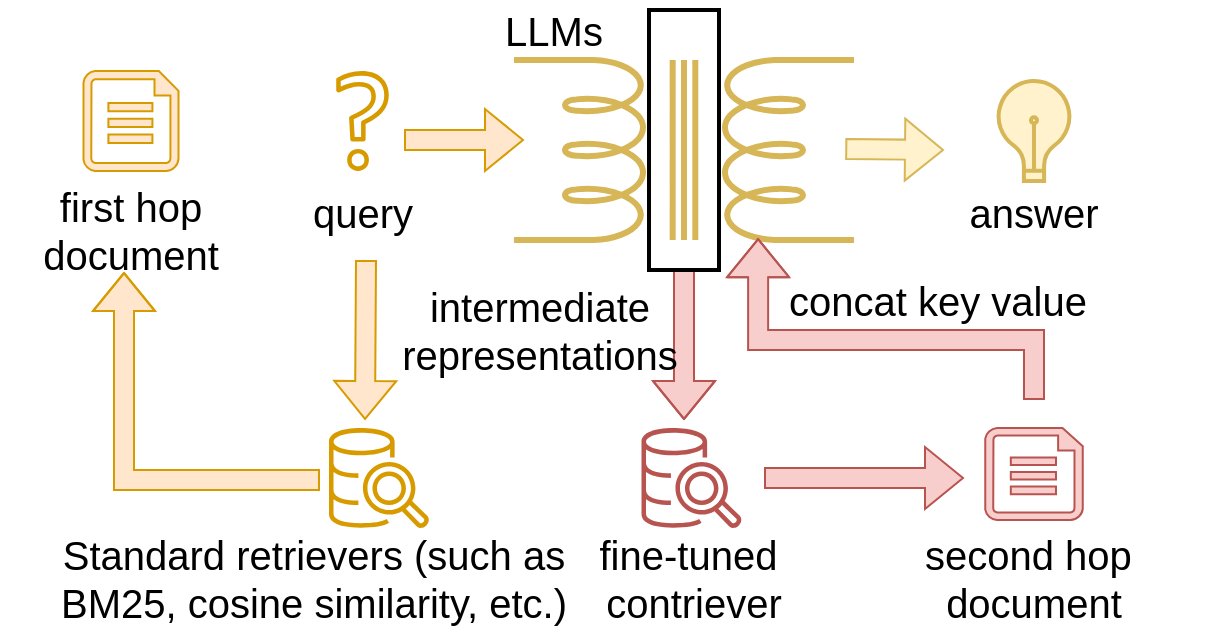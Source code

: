 <mxfile version="25.0.3">
  <diagram name="第 1 页" id="8JB1TgKFOo70qStH_vRq">
    <mxGraphModel dx="796" dy="1319" grid="1" gridSize="10" guides="1" tooltips="1" connect="1" arrows="1" fold="1" page="1" pageScale="1" pageWidth="1169" pageHeight="827" math="0" shadow="0">
      <root>
        <mxCell id="0" />
        <mxCell id="1" parent="0" />
        <mxCell id="xsvIwzY6GRpyjDurPTpW-38" style="edgeStyle=orthogonalEdgeStyle;rounded=0;orthogonalLoop=1;jettySize=auto;html=1;exitX=0.5;exitY=1;exitDx=0;exitDy=0;shape=flexArrow;fillColor=#f8cecc;strokeColor=#b85450;" edge="1" parent="1" source="xsvIwzY6GRpyjDurPTpW-43">
          <mxGeometry relative="1" as="geometry">
            <mxPoint x="450" y="300" as="targetPoint" />
          </mxGeometry>
        </mxCell>
        <mxCell id="xsvIwzY6GRpyjDurPTpW-10" value="" style="pointerEvents=1;verticalLabelPosition=bottom;shadow=0;dashed=0;align=center;html=1;verticalAlign=top;shape=mxgraph.electrical.inductors.transformer_2;strokeWidth=3;direction=south;fillColor=#fff2cc;strokeColor=#d6b656;" vertex="1" parent="1">
          <mxGeometry x="365" y="120" width="170" height="90" as="geometry" />
        </mxCell>
        <mxCell id="xsvIwzY6GRpyjDurPTpW-36" style="edgeStyle=orthogonalEdgeStyle;rounded=0;orthogonalLoop=1;jettySize=auto;html=1;shape=flexArrow;fillColor=#ffe6cc;strokeColor=#d79b00;" edge="1" parent="1">
          <mxGeometry relative="1" as="geometry">
            <mxPoint x="170" y="226" as="targetPoint" />
            <mxPoint x="268" y="330" as="sourcePoint" />
            <Array as="points">
              <mxPoint x="187" y="330" />
              <mxPoint x="160" y="330" />
            </Array>
          </mxGeometry>
        </mxCell>
        <mxCell id="xsvIwzY6GRpyjDurPTpW-15" value="Standard retrievers (such as BM25, cosine similarity, etc.)" style="text;html=1;align=center;verticalAlign=middle;whiteSpace=wrap;rounded=0;fontSize=20;" vertex="1" parent="1">
          <mxGeometry x="130" y="354" width="270" height="50" as="geometry" />
        </mxCell>
        <mxCell id="xsvIwzY6GRpyjDurPTpW-16" value="" style="verticalLabelPosition=bottom;html=1;verticalAlign=top;align=center;strokeColor=#b85450;fillColor=#f8cecc;shape=mxgraph.azure.file;pointerEvents=1;" vertex="1" parent="1">
          <mxGeometry x="600.63" y="304" width="48.75" height="46" as="geometry" />
        </mxCell>
        <mxCell id="xsvIwzY6GRpyjDurPTpW-17" value="second hop&amp;nbsp;&lt;div&gt;document&lt;/div&gt;" style="text;html=1;align=center;verticalAlign=middle;whiteSpace=wrap;rounded=0;strokeWidth=1;fontSize=20;" vertex="1" parent="1">
          <mxGeometry x="540" y="364" width="170" height="30" as="geometry" />
        </mxCell>
        <mxCell id="xsvIwzY6GRpyjDurPTpW-28" value="fine-tuned&amp;nbsp;&lt;div&gt;contriever&lt;/div&gt;" style="text;html=1;align=center;verticalAlign=middle;whiteSpace=wrap;rounded=0;fontSize=20;" vertex="1" parent="1">
          <mxGeometry x="370" y="364" width="170" height="30" as="geometry" />
        </mxCell>
        <mxCell id="xsvIwzY6GRpyjDurPTpW-33" value="" style="verticalLabelPosition=bottom;html=1;verticalAlign=top;align=center;strokeColor=#d79b00;fillColor=#ffe6cc;shape=mxgraph.azure.file;pointerEvents=1;" vertex="1" parent="1">
          <mxGeometry x="149.75" y="125.5" width="47.5" height="50" as="geometry" />
        </mxCell>
        <mxCell id="xsvIwzY6GRpyjDurPTpW-34" value="first hop&lt;div&gt;document&lt;/div&gt;" style="text;html=1;align=center;verticalAlign=middle;whiteSpace=wrap;rounded=0;strokeWidth=1;fontSize=20;" vertex="1" parent="1">
          <mxGeometry x="108" y="190" width="131" height="30" as="geometry" />
        </mxCell>
        <mxCell id="xsvIwzY6GRpyjDurPTpW-39" value="intermediate representations" style="text;html=1;align=center;verticalAlign=middle;whiteSpace=wrap;rounded=0;fontSize=20;" vertex="1" parent="1">
          <mxGeometry x="287.5" y="240" width="180" height="30" as="geometry" />
        </mxCell>
        <mxCell id="xsvIwzY6GRpyjDurPTpW-43" value="" style="rounded=0;whiteSpace=wrap;html=1;fillColor=none;strokeWidth=2;" vertex="1" parent="1">
          <mxGeometry x="432.5" y="95" width="35" height="130" as="geometry" />
        </mxCell>
        <mxCell id="xsvIwzY6GRpyjDurPTpW-44" value="" style="sketch=0;outlineConnect=0;fillColor=#D79B00;strokeColor=#d79b00;dashed=0;verticalLabelPosition=bottom;verticalAlign=top;align=center;html=1;fontSize=12;fontStyle=0;aspect=fixed;pointerEvents=1;shape=mxgraph.aws4.redshift_query_editor_v20_light;" vertex="1" parent="1">
          <mxGeometry x="272.5" y="304" width="50" height="50" as="geometry" />
        </mxCell>
        <mxCell id="xsvIwzY6GRpyjDurPTpW-45" value="" style="sketch=0;outlineConnect=0;fillColor=#D79B00;strokeColor=#D79B00;dashed=0;verticalLabelPosition=bottom;verticalAlign=top;align=center;html=1;fontSize=12;fontStyle=0;aspect=fixed;pointerEvents=1;shape=mxgraph.aws4.question;" vertex="1" parent="1">
          <mxGeometry x="276.11" y="125.5" width="26.28" height="50" as="geometry" />
        </mxCell>
        <mxCell id="xsvIwzY6GRpyjDurPTpW-46" value="query" style="text;html=1;align=center;verticalAlign=middle;whiteSpace=wrap;rounded=0;strokeWidth=1;fontSize=20;" vertex="1" parent="1">
          <mxGeometry x="248" y="180.5" width="82.5" height="30" as="geometry" />
        </mxCell>
        <mxCell id="xsvIwzY6GRpyjDurPTpW-48" value="LLMs" style="text;html=1;align=center;verticalAlign=middle;whiteSpace=wrap;rounded=0;fontSize=20;fillColor=none;" vertex="1" parent="1">
          <mxGeometry x="354.5" y="90" width="60" height="30" as="geometry" />
        </mxCell>
        <mxCell id="xsvIwzY6GRpyjDurPTpW-49" value="" style="shape=image;html=1;verticalAlign=top;verticalLabelPosition=bottom;labelBackgroundColor=#ffffff;imageAspect=0;aspect=fixed;image=https://cdn4.iconfinder.com/data/icons/ionicons/512/icon-plus-round-128.png" vertex="1" parent="1">
          <mxGeometry x="208" y="130.5" width="50" height="50" as="geometry" />
        </mxCell>
        <mxCell id="xsvIwzY6GRpyjDurPTpW-51" value="" style="sketch=0;outlineConnect=0;fillColor=#B85450;strokeColor=#B85450;dashed=0;verticalLabelPosition=bottom;verticalAlign=top;align=center;html=1;fontSize=12;fontStyle=0;aspect=fixed;pointerEvents=1;shape=mxgraph.aws4.redshift_query_editor_v20_light;" vertex="1" parent="1">
          <mxGeometry x="428.75" y="304" width="50" height="50" as="geometry" />
        </mxCell>
        <mxCell id="xsvIwzY6GRpyjDurPTpW-53" value="" style="shape=flexArrow;endArrow=classic;html=1;rounded=0;fillColor=#f8cecc;strokeColor=#b85450;" edge="1" parent="1">
          <mxGeometry width="50" height="50" relative="1" as="geometry">
            <mxPoint x="490" y="329" as="sourcePoint" />
            <mxPoint x="590" y="329" as="targetPoint" />
          </mxGeometry>
        </mxCell>
        <mxCell id="xsvIwzY6GRpyjDurPTpW-54" value="" style="shape=flexArrow;endArrow=classic;html=1;rounded=0;fillColor=#ffe6cc;strokeColor=#d79b00;" edge="1" parent="1">
          <mxGeometry width="50" height="50" relative="1" as="geometry">
            <mxPoint x="310" y="160" as="sourcePoint" />
            <mxPoint x="370" y="160" as="targetPoint" />
          </mxGeometry>
        </mxCell>
        <mxCell id="xsvIwzY6GRpyjDurPTpW-55" value="" style="shape=flexArrow;endArrow=classic;html=1;rounded=0;fillColor=#ffe6cc;strokeColor=#d79b00;" edge="1" parent="1">
          <mxGeometry width="50" height="50" relative="1" as="geometry">
            <mxPoint x="291" y="220" as="sourcePoint" />
            <mxPoint x="290.5" y="300" as="targetPoint" />
          </mxGeometry>
        </mxCell>
        <mxCell id="xsvIwzY6GRpyjDurPTpW-56" style="edgeStyle=elbowEdgeStyle;rounded=0;orthogonalLoop=1;jettySize=auto;html=1;entryX=0.99;entryY=0.282;entryDx=0;entryDy=0;entryPerimeter=0;elbow=vertical;shape=flexArrow;fillColor=#f8cecc;strokeColor=#b85450;" edge="1" parent="1" target="xsvIwzY6GRpyjDurPTpW-10">
          <mxGeometry relative="1" as="geometry">
            <mxPoint x="625" y="290" as="sourcePoint" />
            <Array as="points">
              <mxPoint x="560" y="260" />
            </Array>
          </mxGeometry>
        </mxCell>
        <mxCell id="xsvIwzY6GRpyjDurPTpW-57" value="concat key value" style="text;html=1;align=center;verticalAlign=middle;whiteSpace=wrap;rounded=0;fontSize=20;" vertex="1" parent="1">
          <mxGeometry x="494.19" y="225" width="165.81" height="30" as="geometry" />
        </mxCell>
        <mxCell id="xsvIwzY6GRpyjDurPTpW-58" value="" style="shape=flexArrow;endArrow=classic;html=1;rounded=0;fillColor=#fff2cc;strokeColor=#d6b656;" edge="1" parent="1">
          <mxGeometry width="50" height="50" relative="1" as="geometry">
            <mxPoint x="530.63" y="164.52" as="sourcePoint" />
            <mxPoint x="580" y="165" as="targetPoint" />
          </mxGeometry>
        </mxCell>
        <mxCell id="xsvIwzY6GRpyjDurPTpW-62" value="answer" style="text;html=1;align=center;verticalAlign=middle;whiteSpace=wrap;rounded=0;fontSize=20;" vertex="1" parent="1">
          <mxGeometry x="595" y="180.5" width="60" height="30" as="geometry" />
        </mxCell>
        <mxCell id="xsvIwzY6GRpyjDurPTpW-66" value="" style="html=1;verticalLabelPosition=bottom;align=center;labelBackgroundColor=#ffffff;verticalAlign=top;strokeWidth=2;strokeColor=#d6b656;shadow=0;dashed=0;shape=mxgraph.ios7.icons.lightbulb;fillColor=#fff2cc;aspect=fixed;" vertex="1" parent="1">
          <mxGeometry x="605.81" y="130.5" width="38.38" height="50" as="geometry" />
        </mxCell>
        <mxCell id="xsvIwzY6GRpyjDurPTpW-67" style="edgeStyle=orthogonalEdgeStyle;rounded=0;orthogonalLoop=1;jettySize=auto;html=1;exitX=0.5;exitY=1;exitDx=0;exitDy=0;" edge="1" parent="1" source="xsvIwzY6GRpyjDurPTpW-28" target="xsvIwzY6GRpyjDurPTpW-28">
          <mxGeometry relative="1" as="geometry" />
        </mxCell>
      </root>
    </mxGraphModel>
  </diagram>
</mxfile>
